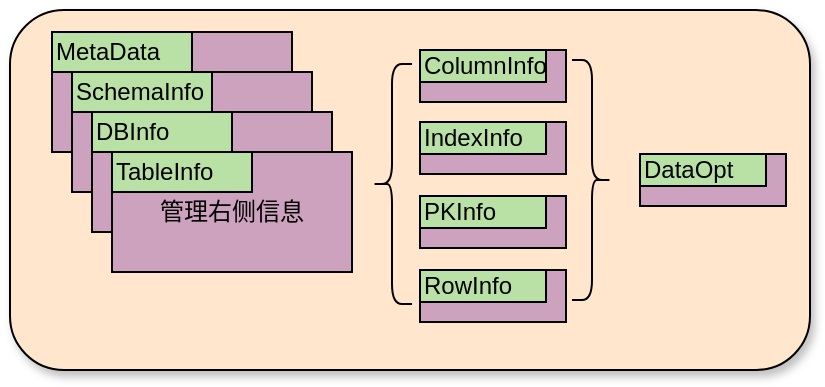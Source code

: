 <mxfile version="16.6.2" type="github">
  <diagram id="eaH_v75tBOMTthLSwXlI" name="Page-1">
    <mxGraphModel dx="1097" dy="491" grid="1" gridSize="10" guides="1" tooltips="1" connect="1" arrows="1" fold="1" page="1" pageScale="1" pageWidth="1169" pageHeight="827" math="0" shadow="0">
      <root>
        <mxCell id="0" />
        <mxCell id="1" parent="0" />
        <mxCell id="Qfjiy_RcMArSj1-UPWjm-1" value="" style="rounded=1;whiteSpace=wrap;html=1;shadow=1;fillColor=#FFE6CC;" vertex="1" parent="1">
          <mxGeometry x="365" y="120" width="400" height="180" as="geometry" />
        </mxCell>
        <mxCell id="Qfjiy_RcMArSj1-UPWjm-3" value="" style="rounded=0;whiteSpace=wrap;html=1;fillColor=#CDA2BE;" vertex="1" parent="1">
          <mxGeometry x="386" y="131" width="120" height="60" as="geometry" />
        </mxCell>
        <mxCell id="Qfjiy_RcMArSj1-UPWjm-2" value="MetaData" style="rounded=0;whiteSpace=wrap;html=1;align=left;fillColor=#B9E0A5;" vertex="1" parent="1">
          <mxGeometry x="386" y="131" width="70" height="20" as="geometry" />
        </mxCell>
        <mxCell id="Qfjiy_RcMArSj1-UPWjm-4" value="" style="rounded=0;whiteSpace=wrap;html=1;fillColor=#CDA2BE;" vertex="1" parent="1">
          <mxGeometry x="396" y="151" width="120" height="60" as="geometry" />
        </mxCell>
        <mxCell id="Qfjiy_RcMArSj1-UPWjm-5" value="SchemaInfo" style="rounded=0;whiteSpace=wrap;html=1;align=left;fillColor=#B9E0A5;" vertex="1" parent="1">
          <mxGeometry x="396" y="151" width="70" height="20" as="geometry" />
        </mxCell>
        <mxCell id="Qfjiy_RcMArSj1-UPWjm-6" value="" style="rounded=0;whiteSpace=wrap;html=1;fillColor=#CDA2BE;" vertex="1" parent="1">
          <mxGeometry x="406" y="171" width="120" height="60" as="geometry" />
        </mxCell>
        <mxCell id="Qfjiy_RcMArSj1-UPWjm-7" value="DBInfo" style="rounded=0;whiteSpace=wrap;html=1;align=left;fillColor=#B9E0A5;" vertex="1" parent="1">
          <mxGeometry x="406" y="171" width="70" height="20" as="geometry" />
        </mxCell>
        <mxCell id="Qfjiy_RcMArSj1-UPWjm-8" value="管理右侧信息" style="rounded=0;whiteSpace=wrap;html=1;fillColor=#CDA2BE;" vertex="1" parent="1">
          <mxGeometry x="416" y="191" width="120" height="60" as="geometry" />
        </mxCell>
        <mxCell id="Qfjiy_RcMArSj1-UPWjm-9" value="TableInfo" style="rounded=0;whiteSpace=wrap;html=1;align=left;fillColor=#B9E0A5;" vertex="1" parent="1">
          <mxGeometry x="416" y="191" width="70" height="20" as="geometry" />
        </mxCell>
        <mxCell id="Qfjiy_RcMArSj1-UPWjm-10" value="" style="rounded=0;whiteSpace=wrap;html=1;fillColor=#CDA2BE;" vertex="1" parent="1">
          <mxGeometry x="570" y="140" width="73" height="26" as="geometry" />
        </mxCell>
        <mxCell id="Qfjiy_RcMArSj1-UPWjm-11" value="ColumnInfo" style="rounded=0;whiteSpace=wrap;html=1;align=left;fillColor=#B9E0A5;" vertex="1" parent="1">
          <mxGeometry x="570" y="140" width="63" height="16" as="geometry" />
        </mxCell>
        <mxCell id="Qfjiy_RcMArSj1-UPWjm-16" value="" style="rounded=0;whiteSpace=wrap;html=1;fillColor=#CDA2BE;" vertex="1" parent="1">
          <mxGeometry x="570" y="176" width="73" height="26" as="geometry" />
        </mxCell>
        <mxCell id="Qfjiy_RcMArSj1-UPWjm-17" value="IndexInfo" style="rounded=0;whiteSpace=wrap;html=1;align=left;fillColor=#B9E0A5;" vertex="1" parent="1">
          <mxGeometry x="570" y="176" width="63" height="16" as="geometry" />
        </mxCell>
        <mxCell id="Qfjiy_RcMArSj1-UPWjm-18" value="" style="rounded=0;whiteSpace=wrap;html=1;fillColor=#CDA2BE;" vertex="1" parent="1">
          <mxGeometry x="570" y="213" width="73" height="26" as="geometry" />
        </mxCell>
        <mxCell id="Qfjiy_RcMArSj1-UPWjm-19" value="PKInfo" style="rounded=0;whiteSpace=wrap;html=1;align=left;fillColor=#B9E0A5;" vertex="1" parent="1">
          <mxGeometry x="570" y="213" width="63" height="16" as="geometry" />
        </mxCell>
        <mxCell id="Qfjiy_RcMArSj1-UPWjm-20" value="" style="rounded=0;whiteSpace=wrap;html=1;fillColor=#CDA2BE;" vertex="1" parent="1">
          <mxGeometry x="570" y="250" width="73" height="26" as="geometry" />
        </mxCell>
        <mxCell id="Qfjiy_RcMArSj1-UPWjm-21" value="RowInfo" style="rounded=0;whiteSpace=wrap;html=1;align=left;fillColor=#B9E0A5;" vertex="1" parent="1">
          <mxGeometry x="570" y="250" width="63" height="16" as="geometry" />
        </mxCell>
        <mxCell id="Qfjiy_RcMArSj1-UPWjm-22" value="" style="rounded=0;whiteSpace=wrap;html=1;fillColor=#CDA2BE;" vertex="1" parent="1">
          <mxGeometry x="680" y="192" width="73" height="26" as="geometry" />
        </mxCell>
        <mxCell id="Qfjiy_RcMArSj1-UPWjm-23" value="DataOpt" style="rounded=0;whiteSpace=wrap;html=1;align=left;fillColor=#B9E0A5;" vertex="1" parent="1">
          <mxGeometry x="680" y="192" width="63" height="16" as="geometry" />
        </mxCell>
        <mxCell id="Qfjiy_RcMArSj1-UPWjm-24" value="" style="shape=curlyBracket;whiteSpace=wrap;html=1;rounded=1;fillColor=#CDA2BE;" vertex="1" parent="1">
          <mxGeometry x="546" y="147" width="20" height="120" as="geometry" />
        </mxCell>
        <mxCell id="Qfjiy_RcMArSj1-UPWjm-25" value="" style="shape=curlyBracket;whiteSpace=wrap;html=1;rounded=1;flipH=1;fillColor=#CDA2BE;" vertex="1" parent="1">
          <mxGeometry x="646" y="145" width="20" height="120" as="geometry" />
        </mxCell>
      </root>
    </mxGraphModel>
  </diagram>
</mxfile>
